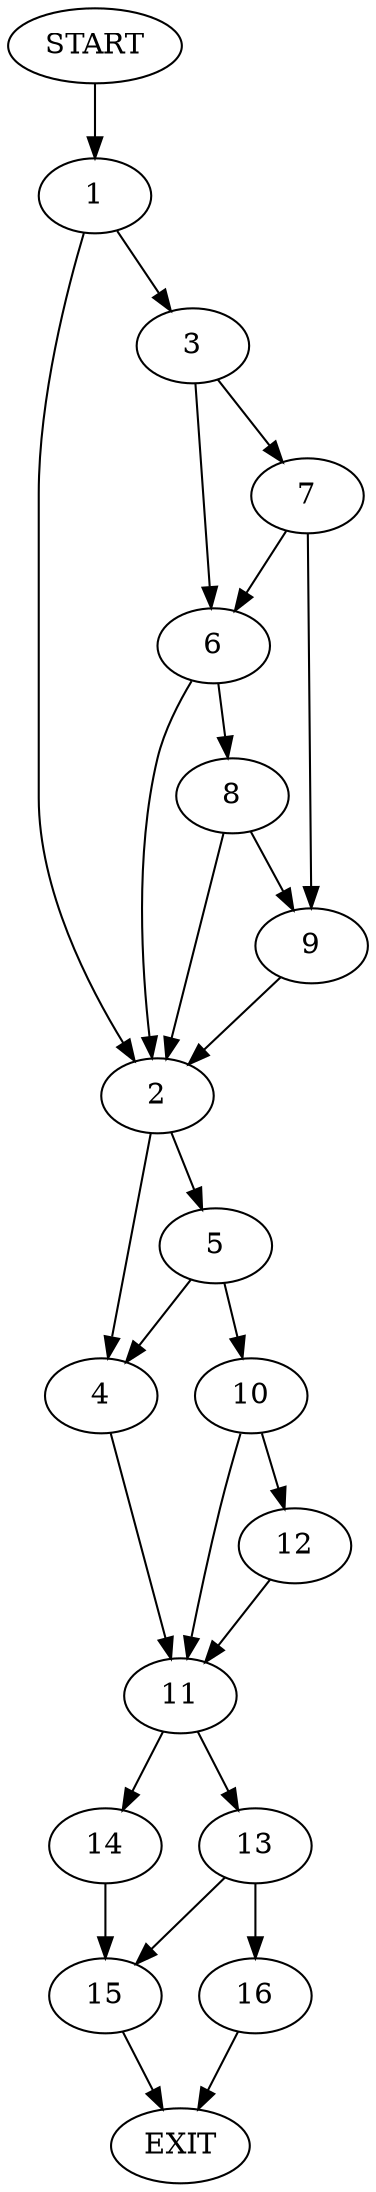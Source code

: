 digraph {
0 [label="START"]
17 [label="EXIT"]
0 -> 1
1 -> 2
1 -> 3
2 -> 4
2 -> 5
3 -> 6
3 -> 7
6 -> 8
6 -> 2
7 -> 6
7 -> 9
9 -> 2
8 -> 2
8 -> 9
5 -> 10
5 -> 4
4 -> 11
10 -> 12
10 -> 11
11 -> 13
11 -> 14
12 -> 11
14 -> 15
13 -> 16
13 -> 15
15 -> 17
16 -> 17
}

